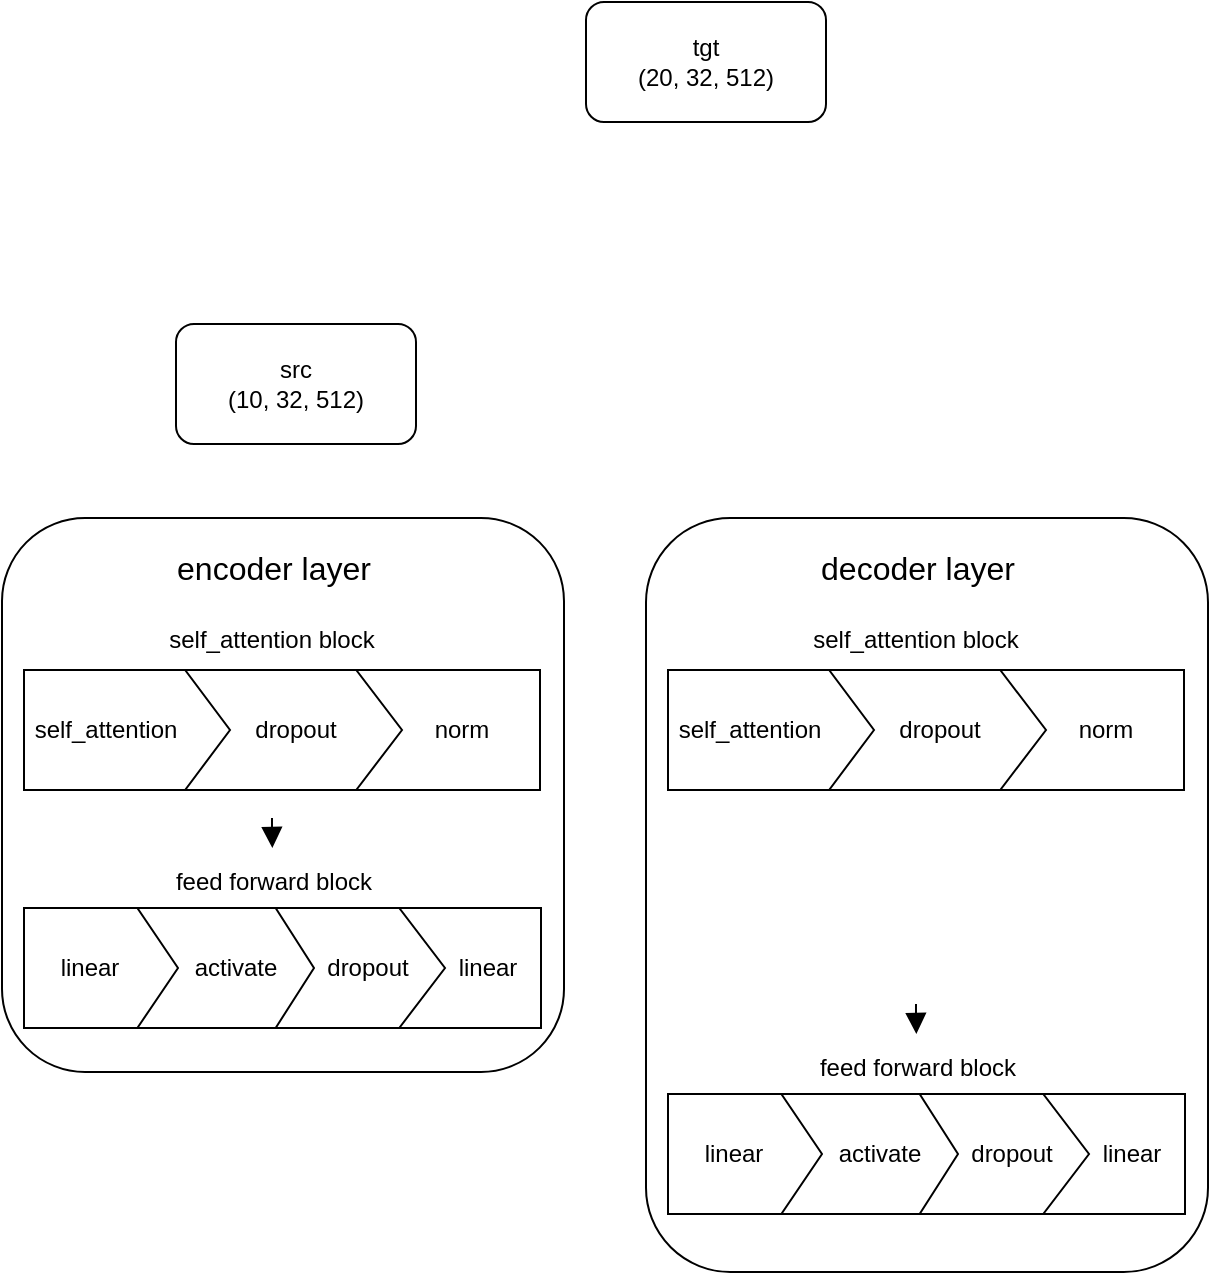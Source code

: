 <mxfile version="24.7.8">
  <diagram name="第 1 页" id="qHCgXSYTzzumiglc0Adv">
    <mxGraphModel dx="997" dy="984" grid="0" gridSize="10" guides="1" tooltips="1" connect="1" arrows="1" fold="1" page="0" pageScale="1" pageWidth="827" pageHeight="1169" math="0" shadow="0">
      <root>
        <mxCell id="0" />
        <mxCell id="1" parent="0" />
        <mxCell id="DD-taFXnz9ZpeqrUZeBg-1" value="src&lt;div&gt;(10, 32, 512)&lt;/div&gt;" style="rounded=1;whiteSpace=wrap;html=1;" parent="1" vertex="1">
          <mxGeometry x="-41" y="37" width="120" height="60" as="geometry" />
        </mxCell>
        <mxCell id="DD-taFXnz9ZpeqrUZeBg-2" value="tgt&lt;div&gt;(20, 32, 512)&lt;/div&gt;" style="rounded=1;whiteSpace=wrap;html=1;" parent="1" vertex="1">
          <mxGeometry x="164" y="-124" width="120" height="60" as="geometry" />
        </mxCell>
        <mxCell id="vtAY9cTU2vYuFBfP6n2g-21" value="" style="rounded=1;whiteSpace=wrap;html=1;" vertex="1" parent="1">
          <mxGeometry x="-128" y="134" width="281" height="277" as="geometry" />
        </mxCell>
        <mxCell id="vtAY9cTU2vYuFBfP6n2g-27" value="&lt;font style=&quot;font-size: 12px;&quot;&gt;self_attention block&lt;/font&gt;" style="text;html=1;align=center;verticalAlign=middle;whiteSpace=wrap;rounded=0;fontSize=16;" vertex="1" parent="1">
          <mxGeometry x="-55" y="178" width="123.5" height="30" as="geometry" />
        </mxCell>
        <mxCell id="vtAY9cTU2vYuFBfP6n2g-35" value="&lt;font style=&quot;font-size: 12px;&quot;&gt;feed forward block&lt;/font&gt;" style="text;html=1;align=center;verticalAlign=middle;whiteSpace=wrap;rounded=0;fontSize=16;" vertex="1" parent="1">
          <mxGeometry x="-54.25" y="299" width="123.5" height="30" as="geometry" />
        </mxCell>
        <mxCell id="vtAY9cTU2vYuFBfP6n2g-36" value="encoder layer" style="text;html=1;align=center;verticalAlign=middle;whiteSpace=wrap;rounded=0;fontSize=16;" vertex="1" parent="1">
          <mxGeometry x="-52.25" y="144" width="120.25" height="30" as="geometry" />
        </mxCell>
        <mxCell id="vtAY9cTU2vYuFBfP6n2g-44" value="" style="rounded=0;whiteSpace=wrap;html=1;" vertex="1" parent="1">
          <mxGeometry x="21" y="210" width="120" height="60" as="geometry" />
        </mxCell>
        <mxCell id="vtAY9cTU2vYuFBfP6n2g-45" value="" style="verticalLabelPosition=bottom;verticalAlign=top;html=1;shape=offPageConnector;rounded=0;size=0.211;direction=north;" vertex="1" parent="1">
          <mxGeometry x="-36.5" y="210" width="108.5" height="60" as="geometry" />
        </mxCell>
        <mxCell id="vtAY9cTU2vYuFBfP6n2g-47" value="" style="verticalLabelPosition=bottom;verticalAlign=top;html=1;shape=offPageConnector;rounded=0;size=0.218;direction=north;" vertex="1" parent="1">
          <mxGeometry x="-117" y="210" width="103" height="60" as="geometry" />
        </mxCell>
        <mxCell id="vtAY9cTU2vYuFBfP6n2g-48" value="&lt;font style=&quot;font-size: 12px;&quot;&gt;self_attention&lt;/font&gt;" style="text;html=1;align=center;verticalAlign=middle;whiteSpace=wrap;rounded=0;fontSize=16;" vertex="1" parent="1">
          <mxGeometry x="-106" y="223" width="60" height="30" as="geometry" />
        </mxCell>
        <mxCell id="vtAY9cTU2vYuFBfP6n2g-49" value="&lt;font style=&quot;font-size: 12px;&quot;&gt;dropout&lt;/font&gt;" style="text;html=1;align=center;verticalAlign=middle;whiteSpace=wrap;rounded=0;fontSize=16;" vertex="1" parent="1">
          <mxGeometry x="-11" y="223" width="60" height="30" as="geometry" />
        </mxCell>
        <mxCell id="vtAY9cTU2vYuFBfP6n2g-50" value="&lt;font style=&quot;font-size: 12px;&quot;&gt;norm&lt;/font&gt;" style="text;html=1;align=center;verticalAlign=middle;whiteSpace=wrap;rounded=0;fontSize=16;" vertex="1" parent="1">
          <mxGeometry x="72" y="223" width="60" height="30" as="geometry" />
        </mxCell>
        <mxCell id="vtAY9cTU2vYuFBfP6n2g-51" value="" style="rounded=0;whiteSpace=wrap;html=1;" vertex="1" parent="1">
          <mxGeometry x="21.5" y="329" width="120" height="60" as="geometry" />
        </mxCell>
        <mxCell id="vtAY9cTU2vYuFBfP6n2g-52" value="" style="verticalLabelPosition=bottom;verticalAlign=top;html=1;shape=offPageConnector;rounded=0;size=0.211;direction=north;" vertex="1" parent="1">
          <mxGeometry x="-15" y="329" width="108.5" height="60" as="geometry" />
        </mxCell>
        <mxCell id="vtAY9cTU2vYuFBfP6n2g-53" value="" style="verticalLabelPosition=bottom;verticalAlign=top;html=1;shape=offPageConnector;rounded=0;size=0.218;direction=north;" vertex="1" parent="1">
          <mxGeometry x="-60" y="329" width="88" height="60" as="geometry" />
        </mxCell>
        <mxCell id="vtAY9cTU2vYuFBfP6n2g-54" value="&lt;font style=&quot;font-size: 12px;&quot;&gt;activate&lt;/font&gt;" style="text;html=1;align=center;verticalAlign=middle;whiteSpace=wrap;rounded=0;fontSize=16;" vertex="1" parent="1">
          <mxGeometry x="-41" y="341.5" width="60" height="30" as="geometry" />
        </mxCell>
        <mxCell id="vtAY9cTU2vYuFBfP6n2g-55" value="&lt;font style=&quot;font-size: 12px;&quot;&gt;dropout&lt;/font&gt;" style="text;html=1;align=center;verticalAlign=middle;whiteSpace=wrap;rounded=0;fontSize=16;" vertex="1" parent="1">
          <mxGeometry x="24.5" y="342" width="60" height="30" as="geometry" />
        </mxCell>
        <mxCell id="vtAY9cTU2vYuFBfP6n2g-56" value="&lt;font style=&quot;font-size: 12px;&quot;&gt;linear&lt;/font&gt;" style="text;html=1;align=center;verticalAlign=middle;whiteSpace=wrap;rounded=0;fontSize=16;" vertex="1" parent="1">
          <mxGeometry x="89" y="343" width="51.5" height="27" as="geometry" />
        </mxCell>
        <mxCell id="vtAY9cTU2vYuFBfP6n2g-57" value="" style="verticalLabelPosition=bottom;verticalAlign=top;html=1;shape=offPageConnector;rounded=0;size=0.264;direction=north;" vertex="1" parent="1">
          <mxGeometry x="-117" y="329" width="77" height="60" as="geometry" />
        </mxCell>
        <mxCell id="vtAY9cTU2vYuFBfP6n2g-58" value="&lt;font style=&quot;font-size: 12px;&quot;&gt;linear&lt;/font&gt;" style="text;html=1;align=center;verticalAlign=middle;whiteSpace=wrap;rounded=0;fontSize=16;" vertex="1" parent="1">
          <mxGeometry x="-114" y="342" width="60" height="30" as="geometry" />
        </mxCell>
        <mxCell id="vtAY9cTU2vYuFBfP6n2g-61" value="" style="endArrow=block;html=1;rounded=0;fontSize=12;startSize=8;endSize=8;curved=1;endFill=1;" edge="1" parent="1" target="vtAY9cTU2vYuFBfP6n2g-35">
          <mxGeometry width="50" height="50" relative="1" as="geometry">
            <mxPoint x="7" y="284" as="sourcePoint" />
            <mxPoint x="57" y="234" as="targetPoint" />
            <Array as="points">
              <mxPoint x="7" y="291" />
            </Array>
          </mxGeometry>
        </mxCell>
        <mxCell id="vtAY9cTU2vYuFBfP6n2g-62" value="" style="rounded=1;whiteSpace=wrap;html=1;" vertex="1" parent="1">
          <mxGeometry x="194" y="134" width="281" height="377" as="geometry" />
        </mxCell>
        <mxCell id="vtAY9cTU2vYuFBfP6n2g-63" value="&lt;font style=&quot;font-size: 12px;&quot;&gt;self_attention block&lt;/font&gt;" style="text;html=1;align=center;verticalAlign=middle;whiteSpace=wrap;rounded=0;fontSize=16;" vertex="1" parent="1">
          <mxGeometry x="267" y="178" width="123.5" height="30" as="geometry" />
        </mxCell>
        <mxCell id="vtAY9cTU2vYuFBfP6n2g-64" value="&lt;font style=&quot;font-size: 12px;&quot;&gt;feed forward block&lt;/font&gt;" style="text;html=1;align=center;verticalAlign=middle;whiteSpace=wrap;rounded=0;fontSize=16;" vertex="1" parent="1">
          <mxGeometry x="267.75" y="392" width="123.5" height="30" as="geometry" />
        </mxCell>
        <mxCell id="vtAY9cTU2vYuFBfP6n2g-65" value="decoder layer" style="text;html=1;align=center;verticalAlign=middle;whiteSpace=wrap;rounded=0;fontSize=16;" vertex="1" parent="1">
          <mxGeometry x="269.75" y="144" width="120.25" height="30" as="geometry" />
        </mxCell>
        <mxCell id="vtAY9cTU2vYuFBfP6n2g-66" value="" style="rounded=0;whiteSpace=wrap;html=1;" vertex="1" parent="1">
          <mxGeometry x="343" y="210" width="120" height="60" as="geometry" />
        </mxCell>
        <mxCell id="vtAY9cTU2vYuFBfP6n2g-67" value="" style="verticalLabelPosition=bottom;verticalAlign=top;html=1;shape=offPageConnector;rounded=0;size=0.211;direction=north;" vertex="1" parent="1">
          <mxGeometry x="285.5" y="210" width="108.5" height="60" as="geometry" />
        </mxCell>
        <mxCell id="vtAY9cTU2vYuFBfP6n2g-68" value="" style="verticalLabelPosition=bottom;verticalAlign=top;html=1;shape=offPageConnector;rounded=0;size=0.218;direction=north;" vertex="1" parent="1">
          <mxGeometry x="205" y="210" width="103" height="60" as="geometry" />
        </mxCell>
        <mxCell id="vtAY9cTU2vYuFBfP6n2g-69" value="&lt;font style=&quot;font-size: 12px;&quot;&gt;self_attention&lt;/font&gt;" style="text;html=1;align=center;verticalAlign=middle;whiteSpace=wrap;rounded=0;fontSize=16;" vertex="1" parent="1">
          <mxGeometry x="216" y="223" width="60" height="30" as="geometry" />
        </mxCell>
        <mxCell id="vtAY9cTU2vYuFBfP6n2g-70" value="&lt;font style=&quot;font-size: 12px;&quot;&gt;dropout&lt;/font&gt;" style="text;html=1;align=center;verticalAlign=middle;whiteSpace=wrap;rounded=0;fontSize=16;" vertex="1" parent="1">
          <mxGeometry x="311" y="223" width="60" height="30" as="geometry" />
        </mxCell>
        <mxCell id="vtAY9cTU2vYuFBfP6n2g-71" value="&lt;font style=&quot;font-size: 12px;&quot;&gt;norm&lt;/font&gt;" style="text;html=1;align=center;verticalAlign=middle;whiteSpace=wrap;rounded=0;fontSize=16;" vertex="1" parent="1">
          <mxGeometry x="394" y="223" width="60" height="30" as="geometry" />
        </mxCell>
        <mxCell id="vtAY9cTU2vYuFBfP6n2g-72" value="" style="rounded=0;whiteSpace=wrap;html=1;" vertex="1" parent="1">
          <mxGeometry x="343.5" y="422" width="120" height="60" as="geometry" />
        </mxCell>
        <mxCell id="vtAY9cTU2vYuFBfP6n2g-73" value="" style="verticalLabelPosition=bottom;verticalAlign=top;html=1;shape=offPageConnector;rounded=0;size=0.211;direction=north;" vertex="1" parent="1">
          <mxGeometry x="307" y="422" width="108.5" height="60" as="geometry" />
        </mxCell>
        <mxCell id="vtAY9cTU2vYuFBfP6n2g-74" value="" style="verticalLabelPosition=bottom;verticalAlign=top;html=1;shape=offPageConnector;rounded=0;size=0.218;direction=north;" vertex="1" parent="1">
          <mxGeometry x="262" y="422" width="88" height="60" as="geometry" />
        </mxCell>
        <mxCell id="vtAY9cTU2vYuFBfP6n2g-75" value="&lt;font style=&quot;font-size: 12px;&quot;&gt;activate&lt;/font&gt;" style="text;html=1;align=center;verticalAlign=middle;whiteSpace=wrap;rounded=0;fontSize=16;" vertex="1" parent="1">
          <mxGeometry x="281" y="434.5" width="60" height="30" as="geometry" />
        </mxCell>
        <mxCell id="vtAY9cTU2vYuFBfP6n2g-76" value="&lt;font style=&quot;font-size: 12px;&quot;&gt;dropout&lt;/font&gt;" style="text;html=1;align=center;verticalAlign=middle;whiteSpace=wrap;rounded=0;fontSize=16;" vertex="1" parent="1">
          <mxGeometry x="346.5" y="435" width="60" height="30" as="geometry" />
        </mxCell>
        <mxCell id="vtAY9cTU2vYuFBfP6n2g-77" value="&lt;font style=&quot;font-size: 12px;&quot;&gt;linear&lt;/font&gt;" style="text;html=1;align=center;verticalAlign=middle;whiteSpace=wrap;rounded=0;fontSize=16;" vertex="1" parent="1">
          <mxGeometry x="411" y="436" width="51.5" height="27" as="geometry" />
        </mxCell>
        <mxCell id="vtAY9cTU2vYuFBfP6n2g-78" value="" style="verticalLabelPosition=bottom;verticalAlign=top;html=1;shape=offPageConnector;rounded=0;size=0.264;direction=north;" vertex="1" parent="1">
          <mxGeometry x="205" y="422" width="77" height="60" as="geometry" />
        </mxCell>
        <mxCell id="vtAY9cTU2vYuFBfP6n2g-79" value="&lt;font style=&quot;font-size: 12px;&quot;&gt;linear&lt;/font&gt;" style="text;html=1;align=center;verticalAlign=middle;whiteSpace=wrap;rounded=0;fontSize=16;" vertex="1" parent="1">
          <mxGeometry x="208" y="435" width="60" height="30" as="geometry" />
        </mxCell>
        <mxCell id="vtAY9cTU2vYuFBfP6n2g-80" value="" style="endArrow=block;html=1;rounded=0;fontSize=12;startSize=8;endSize=8;curved=1;endFill=1;" edge="1" parent="1" target="vtAY9cTU2vYuFBfP6n2g-64">
          <mxGeometry width="50" height="50" relative="1" as="geometry">
            <mxPoint x="329" y="377" as="sourcePoint" />
            <mxPoint x="379" y="327" as="targetPoint" />
            <Array as="points">
              <mxPoint x="329" y="384" />
            </Array>
          </mxGeometry>
        </mxCell>
      </root>
    </mxGraphModel>
  </diagram>
</mxfile>
